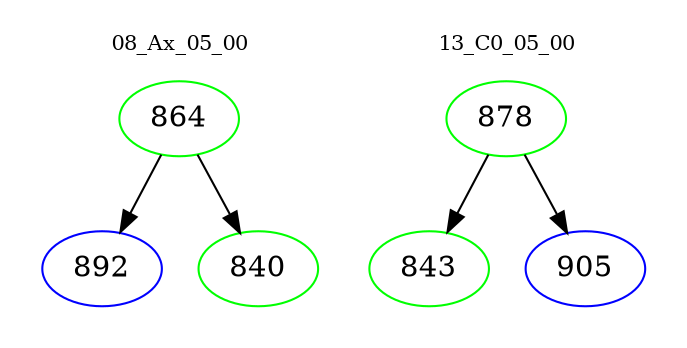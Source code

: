 digraph{
subgraph cluster_0 {
color = white
label = "08_Ax_05_00";
fontsize=10;
T0_864 [label="864", color="green"]
T0_864 -> T0_892 [color="black"]
T0_892 [label="892", color="blue"]
T0_864 -> T0_840 [color="black"]
T0_840 [label="840", color="green"]
}
subgraph cluster_1 {
color = white
label = "13_C0_05_00";
fontsize=10;
T1_878 [label="878", color="green"]
T1_878 -> T1_843 [color="black"]
T1_843 [label="843", color="green"]
T1_878 -> T1_905 [color="black"]
T1_905 [label="905", color="blue"]
}
}
